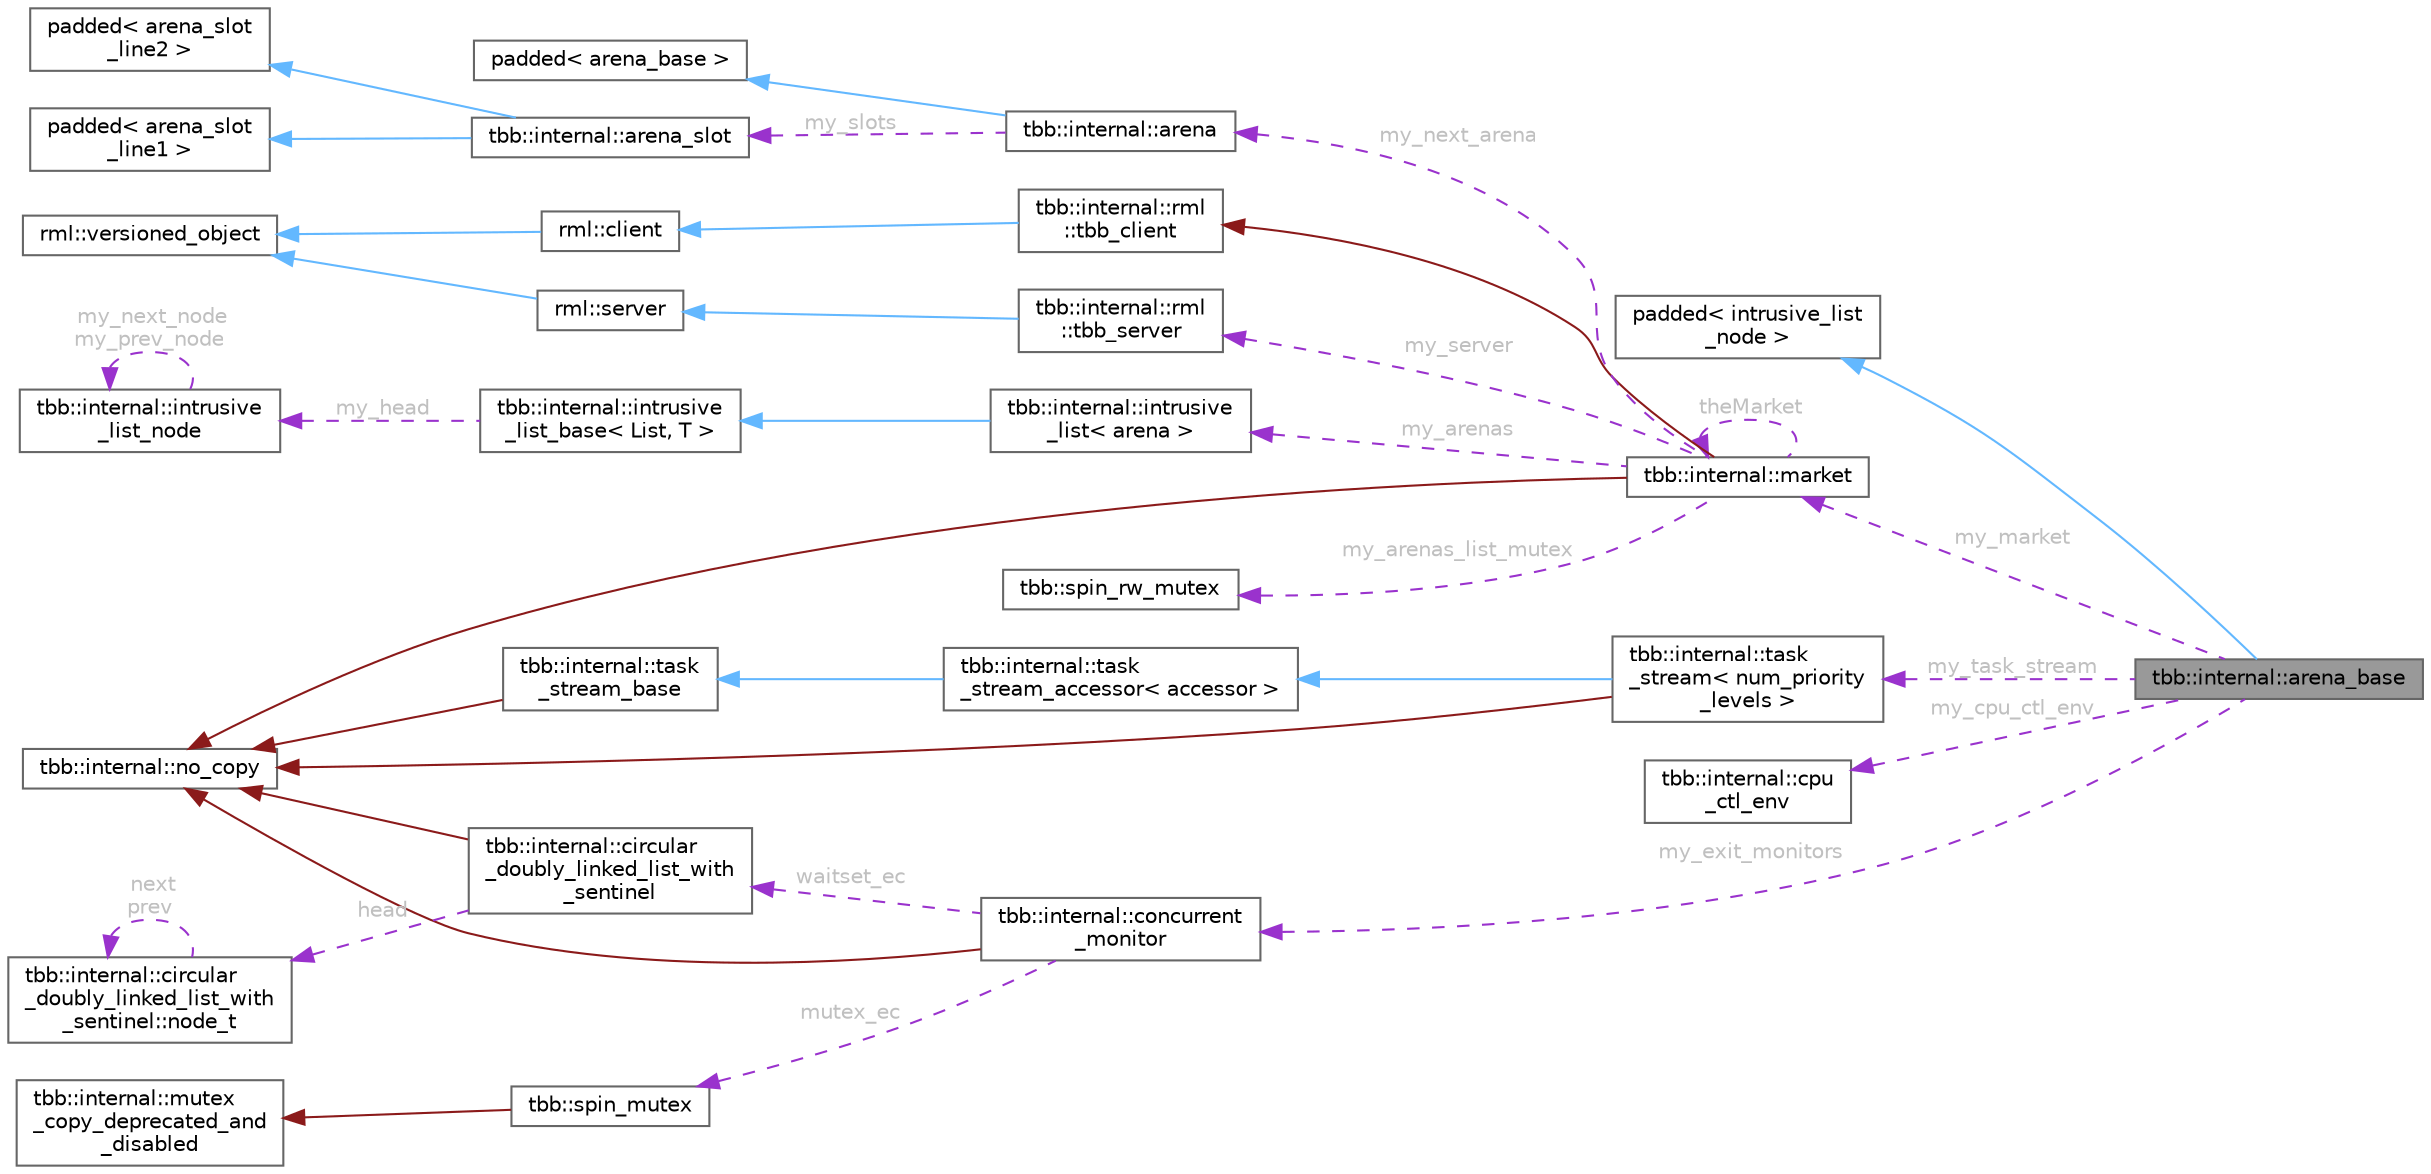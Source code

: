 digraph "tbb::internal::arena_base"
{
 // LATEX_PDF_SIZE
  bgcolor="transparent";
  edge [fontname=Helvetica,fontsize=10,labelfontname=Helvetica,labelfontsize=10];
  node [fontname=Helvetica,fontsize=10,shape=box,height=0.2,width=0.4];
  rankdir="LR";
  Node1 [id="Node000001",label="tbb::internal::arena_base",height=0.2,width=0.4,color="gray40", fillcolor="grey60", style="filled", fontcolor="black",tooltip="The structure of an arena, except the array of slots."];
  Node2 -> Node1 [id="edge1_Node000001_Node000002",dir="back",color="steelblue1",style="solid",tooltip=" "];
  Node2 [id="Node000002",label="padded\< intrusive_list\l_node \>",height=0.2,width=0.4,color="gray40", fillcolor="white", style="filled",tooltip=" "];
  Node3 -> Node1 [id="edge2_Node000001_Node000003",dir="back",color="darkorchid3",style="dashed",tooltip=" ",label=" my_task_stream",fontcolor="grey" ];
  Node3 [id="Node000003",label="tbb::internal::task\l_stream\< num_priority\l_levels \>",height=0.2,width=0.4,color="gray40", fillcolor="white", style="filled",URL="$classtbb_1_1internal_1_1task__stream.html",tooltip=" "];
  Node4 -> Node3 [id="edge3_Node000003_Node000004",dir="back",color="firebrick4",style="solid",tooltip=" "];
  Node4 [id="Node000004",label="tbb::internal::no_copy",height=0.2,width=0.4,color="gray40", fillcolor="white", style="filled",tooltip=" "];
  Node5 -> Node3 [id="edge4_Node000003_Node000005",dir="back",color="steelblue1",style="solid",tooltip=" "];
  Node5 [id="Node000005",label="tbb::internal::task\l_stream_accessor\< accessor \>",height=0.2,width=0.4,color="gray40", fillcolor="white", style="filled",URL="$classtbb_1_1internal_1_1task__stream__accessor.html",tooltip=" "];
  Node6 -> Node5 [id="edge5_Node000005_Node000006",dir="back",color="steelblue1",style="solid",tooltip=" "];
  Node6 [id="Node000006",label="tbb::internal::task\l_stream_base",height=0.2,width=0.4,color="gray40", fillcolor="white", style="filled",URL="$classtbb_1_1internal_1_1task__stream__base.html",tooltip=" "];
  Node4 -> Node6 [id="edge6_Node000006_Node000004",dir="back",color="firebrick4",style="solid",tooltip=" "];
  Node7 -> Node1 [id="edge7_Node000001_Node000007",dir="back",color="darkorchid3",style="dashed",tooltip=" ",label=" my_market",fontcolor="grey" ];
  Node7 [id="Node000007",label="tbb::internal::market",height=0.2,width=0.4,color="gray40", fillcolor="white", style="filled",URL="$classtbb_1_1internal_1_1market.html",tooltip=" "];
  Node4 -> Node7 [id="edge8_Node000007_Node000004",dir="back",color="firebrick4",style="solid",tooltip=" "];
  Node8 -> Node7 [id="edge9_Node000007_Node000008",dir="back",color="firebrick4",style="solid",tooltip=" "];
  Node8 [id="Node000008",label="tbb::internal::rml\l::tbb_client",height=0.2,width=0.4,color="gray40", fillcolor="white", style="filled",URL="$classtbb_1_1internal_1_1rml_1_1tbb__client.html",tooltip=" "];
  Node9 -> Node8 [id="edge10_Node000008_Node000009",dir="back",color="steelblue1",style="solid",tooltip=" "];
  Node9 [id="Node000009",label="rml::client",height=0.2,width=0.4,color="gray40", fillcolor="white", style="filled",URL="$classrml_1_1client.html",tooltip="Information that client provides to server when asking for a server."];
  Node10 -> Node9 [id="edge11_Node000009_Node000010",dir="back",color="steelblue1",style="solid",tooltip=" "];
  Node10 [id="Node000010",label="rml::versioned_object",height=0.2,width=0.4,color="gray40", fillcolor="white", style="filled",URL="$classrml_1_1versioned__object.html",tooltip=" "];
  Node7 -> Node7 [id="edge12_Node000007_Node000007",dir="back",color="darkorchid3",style="dashed",tooltip=" ",label=" theMarket",fontcolor="grey" ];
  Node11 -> Node7 [id="edge13_Node000007_Node000011",dir="back",color="darkorchid3",style="dashed",tooltip=" ",label=" my_arenas_list_mutex",fontcolor="grey" ];
  Node11 [id="Node000011",label="tbb::spin_rw_mutex",height=0.2,width=0.4,color="gray40", fillcolor="white", style="filled",URL="$classtbb_1_1spin__rw__mutex.html",tooltip="Fast, unfair, spinning reader-writer lock with backoff and writer-preference"];
  Node12 -> Node7 [id="edge14_Node000007_Node000012",dir="back",color="darkorchid3",style="dashed",tooltip=" ",label=" my_server",fontcolor="grey" ];
  Node12 [id="Node000012",label="tbb::internal::rml\l::tbb_server",height=0.2,width=0.4,color="gray40", fillcolor="white", style="filled",URL="$classtbb_1_1internal_1_1rml_1_1tbb__server.html",tooltip="Represents a set of TBB worker threads provided by the server."];
  Node13 -> Node12 [id="edge15_Node000012_Node000013",dir="back",color="steelblue1",style="solid",tooltip=" "];
  Node13 [id="Node000013",label="rml::server",height=0.2,width=0.4,color="gray40", fillcolor="white", style="filled",URL="$classrml_1_1server.html",tooltip=" "];
  Node10 -> Node13 [id="edge16_Node000013_Node000010",dir="back",color="steelblue1",style="solid",tooltip=" "];
  Node14 -> Node7 [id="edge17_Node000007_Node000014",dir="back",color="darkorchid3",style="dashed",tooltip=" ",label=" my_arenas",fontcolor="grey" ];
  Node14 [id="Node000014",label="tbb::internal::intrusive\l_list\< arena \>",height=0.2,width=0.4,color="gray40", fillcolor="white", style="filled",URL="$classtbb_1_1internal_1_1intrusive__list.html",tooltip=" "];
  Node15 -> Node14 [id="edge18_Node000014_Node000015",dir="back",color="steelblue1",style="solid",tooltip=" "];
  Node15 [id="Node000015",label="tbb::internal::intrusive\l_list_base\< List, T \>",height=0.2,width=0.4,color="gray40", fillcolor="white", style="filled",URL="$classtbb_1_1internal_1_1intrusive__list__base.html",tooltip="List of element of type T, where T is derived from intrusive_list_node"];
  Node16 -> Node15 [id="edge19_Node000015_Node000016",dir="back",color="darkorchid3",style="dashed",tooltip=" ",label=" my_head",fontcolor="grey" ];
  Node16 [id="Node000016",label="tbb::internal::intrusive\l_list_node",height=0.2,width=0.4,color="gray40", fillcolor="white", style="filled",URL="$structtbb_1_1internal_1_1intrusive__list__node.html",tooltip="Data structure to be inherited by the types that can form intrusive lists."];
  Node16 -> Node16 [id="edge20_Node000016_Node000016",dir="back",color="darkorchid3",style="dashed",tooltip=" ",label=" my_next_node\nmy_prev_node",fontcolor="grey" ];
  Node17 -> Node7 [id="edge21_Node000007_Node000017",dir="back",color="darkorchid3",style="dashed",tooltip=" ",label=" my_next_arena",fontcolor="grey" ];
  Node17 [id="Node000017",label="tbb::internal::arena",height=0.2,width=0.4,color="gray40", fillcolor="white", style="filled",URL="$classtbb_1_1internal_1_1arena.html",tooltip=" "];
  Node18 -> Node17 [id="edge22_Node000017_Node000018",dir="back",color="steelblue1",style="solid",tooltip=" "];
  Node18 [id="Node000018",label="padded\< arena_base \>",height=0.2,width=0.4,color="gray40", fillcolor="white", style="filled",tooltip=" "];
  Node19 -> Node17 [id="edge23_Node000017_Node000019",dir="back",color="darkorchid3",style="dashed",tooltip=" ",label=" my_slots",fontcolor="grey" ];
  Node19 [id="Node000019",label="tbb::internal::arena_slot",height=0.2,width=0.4,color="gray40", fillcolor="white", style="filled",URL="$structtbb_1_1internal_1_1arena__slot.html",tooltip=" "];
  Node20 -> Node19 [id="edge24_Node000019_Node000020",dir="back",color="steelblue1",style="solid",tooltip=" "];
  Node20 [id="Node000020",label="padded\< arena_slot\l_line1 \>",height=0.2,width=0.4,color="gray40", fillcolor="white", style="filled",tooltip=" "];
  Node21 -> Node19 [id="edge25_Node000019_Node000021",dir="back",color="steelblue1",style="solid",tooltip=" "];
  Node21 [id="Node000021",label="padded\< arena_slot\l_line2 \>",height=0.2,width=0.4,color="gray40", fillcolor="white", style="filled",tooltip=" "];
  Node22 -> Node1 [id="edge26_Node000001_Node000022",dir="back",color="darkorchid3",style="dashed",tooltip=" ",label=" my_cpu_ctl_env",fontcolor="grey" ];
  Node22 [id="Node000022",label="tbb::internal::cpu\l_ctl_env",height=0.2,width=0.4,color="gray40", fillcolor="white", style="filled",URL="$classtbb_1_1internal_1_1cpu__ctl__env.html",tooltip=" "];
  Node23 -> Node1 [id="edge27_Node000001_Node000023",dir="back",color="darkorchid3",style="dashed",tooltip=" ",label=" my_exit_monitors",fontcolor="grey" ];
  Node23 [id="Node000023",label="tbb::internal::concurrent\l_monitor",height=0.2,width=0.4,color="gray40", fillcolor="white", style="filled",URL="$classtbb_1_1internal_1_1concurrent__monitor.html",tooltip="concurrent_monitor"];
  Node4 -> Node23 [id="edge28_Node000023_Node000004",dir="back",color="firebrick4",style="solid",tooltip=" "];
  Node24 -> Node23 [id="edge29_Node000023_Node000024",dir="back",color="darkorchid3",style="dashed",tooltip=" ",label=" mutex_ec",fontcolor="grey" ];
  Node24 [id="Node000024",label="tbb::spin_mutex",height=0.2,width=0.4,color="gray40", fillcolor="white", style="filled",URL="$classtbb_1_1spin__mutex.html",tooltip="A lock that occupies a single byte."];
  Node25 -> Node24 [id="edge30_Node000024_Node000025",dir="back",color="firebrick4",style="solid",tooltip=" "];
  Node25 [id="Node000025",label="tbb::internal::mutex\l_copy_deprecated_and\l_disabled",height=0.2,width=0.4,color="gray40", fillcolor="white", style="filled",tooltip=" "];
  Node26 -> Node23 [id="edge31_Node000023_Node000026",dir="back",color="darkorchid3",style="dashed",tooltip=" ",label=" waitset_ec",fontcolor="grey" ];
  Node26 [id="Node000026",label="tbb::internal::circular\l_doubly_linked_list_with\l_sentinel",height=0.2,width=0.4,color="gray40", fillcolor="white", style="filled",URL="$classtbb_1_1internal_1_1circular__doubly__linked__list__with__sentinel.html",tooltip="Circular doubly-linked list with sentinel"];
  Node4 -> Node26 [id="edge32_Node000026_Node000004",dir="back",color="firebrick4",style="solid",tooltip=" "];
  Node27 -> Node26 [id="edge33_Node000026_Node000027",dir="back",color="darkorchid3",style="dashed",tooltip=" ",label=" head",fontcolor="grey" ];
  Node27 [id="Node000027",label="tbb::internal::circular\l_doubly_linked_list_with\l_sentinel::node_t",height=0.2,width=0.4,color="gray40", fillcolor="white", style="filled",URL="$structtbb_1_1internal_1_1circular__doubly__linked__list__with__sentinel_1_1node__t.html",tooltip=" "];
  Node27 -> Node27 [id="edge34_Node000027_Node000027",dir="back",color="darkorchid3",style="dashed",tooltip=" ",label=" next\nprev",fontcolor="grey" ];
}
